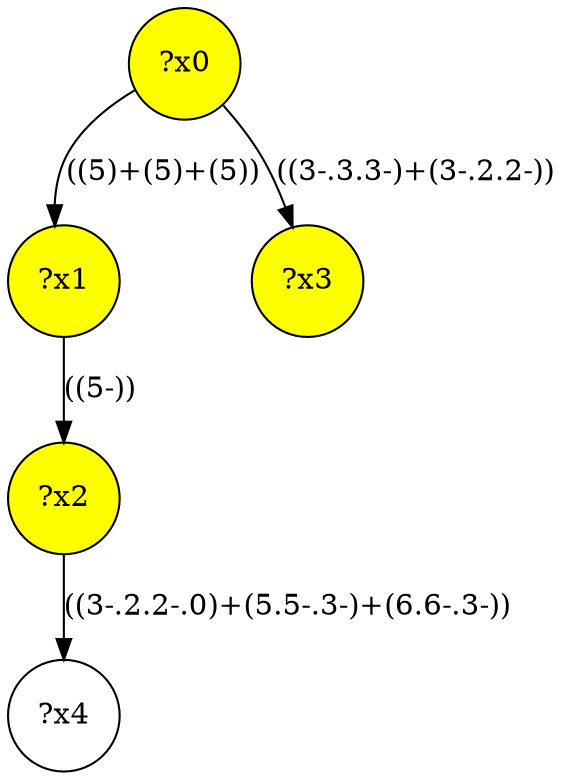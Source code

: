 digraph g {
	x2 [fillcolor="yellow", style="filled," shape=circle, label="?x2"];
	x1 [fillcolor="yellow", style="filled," shape=circle, label="?x1"];
	x3 [fillcolor="yellow", style="filled," shape=circle, label="?x3"];
	x0 [fillcolor="yellow", style="filled," shape=circle, label="?x0"];
	x0 -> x1 [label="((5)+(5)+(5))"];
	x1 -> x2 [label="((5-))"];
	x0 -> x3 [label="((3-.3.3-)+(3-.2.2-))"];
	x4 [shape=circle, label="?x4"];
	x2 -> x4 [label="((3-.2.2-.0)+(5.5-.3-)+(6.6-.3-))"];
}
